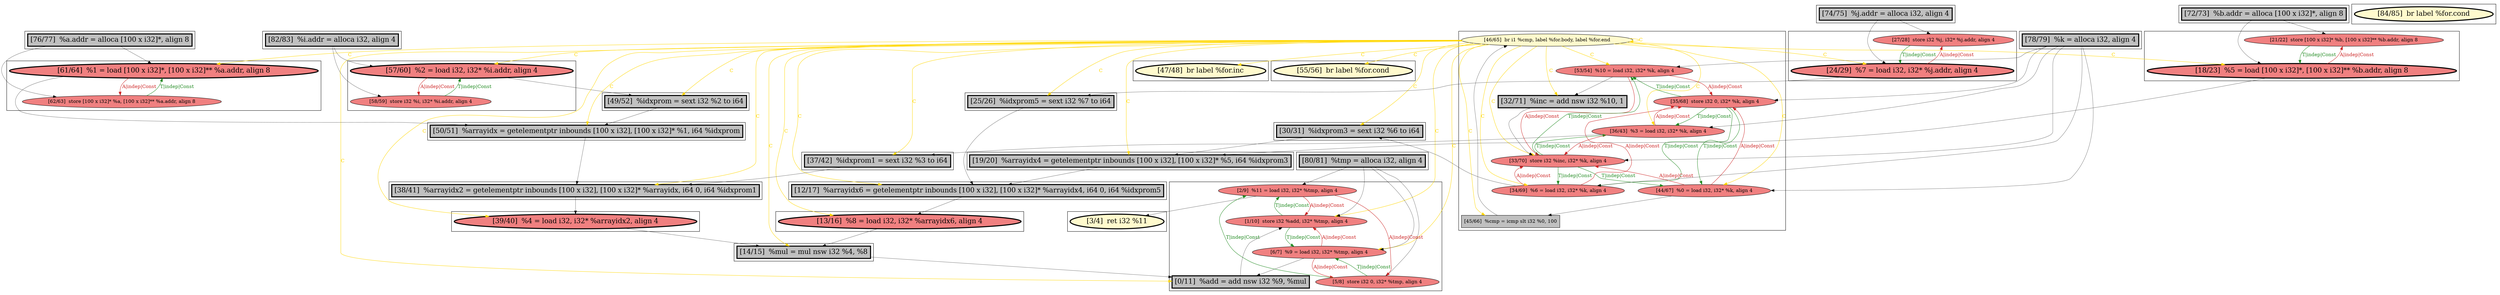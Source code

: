 
digraph G {



node210->node205 [style=solid,color=gold,label="C",penwidth=1.0,fontcolor=gold ]
node178->node179 [style=solid,color=forestgreen,label="T|indep|Const",penwidth=1.0,fontcolor=forestgreen ]
node179->node178 [style=solid,color=firebrick3,label="A|indep|Const",penwidth=1.0,fontcolor=firebrick3 ]
node209->node208 [style=solid,color=forestgreen,label="T|indep|Const",penwidth=1.0,fontcolor=forestgreen ]
node208->node209 [style=solid,color=firebrick3,label="A|indep|Const",penwidth=1.0,fontcolor=firebrick3 ]
node181->node182 [style=solid,color=forestgreen,label="T|indep|Const",penwidth=1.0,fontcolor=forestgreen ]
node182->node181 [style=solid,color=firebrick3,label="A|indep|Const",penwidth=1.0,fontcolor=firebrick3 ]
node212->node209 [style=solid,color=firebrick3,label="A|indep|Const",penwidth=1.0,fontcolor=firebrick3 ]
node209->node212 [style=solid,color=forestgreen,label="T|indep|Const",penwidth=1.0,fontcolor=forestgreen ]
node210->node182 [style=solid,color=gold,label="C",penwidth=1.0,fontcolor=gold ]
node208->node207 [style=solid,color=firebrick3,label="A|indep|Const",penwidth=1.0,fontcolor=firebrick3 ]
node207->node208 [style=solid,color=forestgreen,label="T|indep|Const",penwidth=1.0,fontcolor=forestgreen ]
node195->node173 [style=solid,color=black,label="",penwidth=0.5,fontcolor=black ]
node207->node205 [style=solid,color=forestgreen,label="T|indep|Const",penwidth=1.0,fontcolor=forestgreen ]
node189->node213 [style=solid,color=black,label="",penwidth=0.5,fontcolor=black ]
node197->node196 [style=solid,color=firebrick3,label="A|indep|Const",penwidth=1.0,fontcolor=firebrick3 ]
node196->node197 [style=solid,color=forestgreen,label="T|indep|Const",penwidth=1.0,fontcolor=forestgreen ]
node174->node173 [style=solid,color=forestgreen,label="T|indep|Const",penwidth=1.0,fontcolor=forestgreen ]
node176->node202 [style=solid,color=black,label="",penwidth=0.5,fontcolor=black ]
node193->node194 [style=solid,color=black,label="",penwidth=0.5,fontcolor=black ]
node191->node209 [style=solid,color=black,label="",penwidth=0.5,fontcolor=black ]
node210->node199 [style=solid,color=gold,label="C",penwidth=1.0,fontcolor=gold ]
node210->node175 [style=solid,color=gold,label="C",penwidth=1.0,fontcolor=gold ]
node211->node209 [style=solid,color=firebrick3,label="A|indep|Const",penwidth=1.0,fontcolor=firebrick3 ]
node193->node192 [style=solid,color=firebrick3,label="A|indep|Const",penwidth=1.0,fontcolor=firebrick3 ]
node191->node211 [style=solid,color=black,label="",penwidth=0.5,fontcolor=black ]
node210->node201 [style=solid,color=gold,label="C",penwidth=1.0,fontcolor=gold ]
node212->node207 [style=solid,color=firebrick3,label="A|indep|Const",penwidth=1.0,fontcolor=firebrick3 ]
node210->node193 [style=solid,color=gold,label="C",penwidth=1.0,fontcolor=gold ]
node207->node212 [style=solid,color=forestgreen,label="T|indep|Const",penwidth=1.0,fontcolor=forestgreen ]
node205->node207 [style=solid,color=firebrick3,label="A|indep|Const",penwidth=1.0,fontcolor=firebrick3 ]
node213->node183 [style=solid,color=black,label="",penwidth=0.5,fontcolor=black ]
node210->node208 [style=solid,color=gold,label="C",penwidth=1.0,fontcolor=gold ]
node173->node171 [style=solid,color=firebrick3,label="A|indep|Const",penwidth=1.0,fontcolor=firebrick3 ]
node191->node212 [style=solid,color=black,label="",penwidth=0.5,fontcolor=black ]
node191->node205 [style=solid,color=black,label="",penwidth=0.5,fontcolor=black ]
node182->node180 [style=solid,color=black,label="",penwidth=0.5,fontcolor=black ]
node191->node208 [style=solid,color=black,label="",penwidth=0.5,fontcolor=black ]
node195->node174 [style=solid,color=black,label="",penwidth=0.5,fontcolor=black ]
node171->node175 [style=solid,color=forestgreen,label="T|indep|Const",penwidth=1.0,fontcolor=forestgreen ]
node210->node210 [style=solid,color=gold,label="C",penwidth=1.0,fontcolor=gold ]
node208->node198 [style=solid,color=black,label="",penwidth=0.5,fontcolor=black ]
node198->node184 [style=solid,color=black,label="",penwidth=0.5,fontcolor=black ]
node210->node180 [style=solid,color=gold,label="C",penwidth=1.0,fontcolor=gold ]
node210->node213 [style=solid,color=gold,label="C",penwidth=1.0,fontcolor=gold ]
node210->node177 [style=solid,color=gold,label="C",penwidth=1.0,fontcolor=gold ]
node211->node189 [style=solid,color=black,label="",penwidth=0.5,fontcolor=black ]
node202->node172 [style=solid,color=black,label="",penwidth=0.5,fontcolor=black ]
node197->node203 [style=solid,color=black,label="",penwidth=0.5,fontcolor=black ]
node175->node172 [style=solid,color=black,label="",penwidth=0.5,fontcolor=black ]
node210->node197 [style=solid,color=gold,label="C",penwidth=1.0,fontcolor=gold ]
node210->node179 [style=solid,color=gold,label="C",penwidth=1.0,fontcolor=gold ]
node210->node172 [style=solid,color=gold,label="C",penwidth=1.0,fontcolor=gold ]
node210->node204 [style=solid,color=gold,label="C",penwidth=1.0,fontcolor=gold ]
node172->node174 [style=solid,color=black,label="",penwidth=0.5,fontcolor=black ]
node210->node211 [style=solid,color=gold,label="C",penwidth=1.0,fontcolor=gold ]
node210->node206 [style=solid,color=gold,label="C",penwidth=1.0,fontcolor=gold ]
node210->node194 [style=solid,color=gold,label="C",penwidth=1.0,fontcolor=gold ]
node210->node203 [style=solid,color=gold,label="C",penwidth=1.0,fontcolor=gold ]
node210->node174 [style=solid,color=gold,label="C",penwidth=1.0,fontcolor=gold ]
node203->node194 [style=solid,color=black,label="",penwidth=0.5,fontcolor=black ]
node210->node176 [style=solid,color=gold,label="C",penwidth=1.0,fontcolor=gold ]
node186->node196 [style=solid,color=black,label="",penwidth=0.5,fontcolor=black ]
node183->node202 [style=solid,color=black,label="",penwidth=0.5,fontcolor=black ]
node210->node184 [style=solid,color=gold,label="C",penwidth=1.0,fontcolor=gold ]
node210->node189 [style=solid,color=gold,label="C",penwidth=1.0,fontcolor=gold ]
node205->node206 [style=solid,color=black,label="",penwidth=0.5,fontcolor=black ]
node205->node209 [style=solid,color=firebrick3,label="A|indep|Const",penwidth=1.0,fontcolor=firebrick3 ]
node210->node207 [style=solid,color=gold,label="C",penwidth=1.0,fontcolor=gold ]
node195->node171 [style=solid,color=black,label="",penwidth=0.5,fontcolor=black ]
node200->node179 [style=solid,color=black,label="",penwidth=0.5,fontcolor=black ]
node209->node205 [style=solid,color=forestgreen,label="T|indep|Const",penwidth=1.0,fontcolor=forestgreen ]
node206->node207 [style=solid,color=black,label="",penwidth=0.5,fontcolor=black ]
node187->node192 [style=solid,color=black,label="",penwidth=0.5,fontcolor=black ]
node200->node178 [style=solid,color=black,label="",penwidth=0.5,fontcolor=black ]
node204->node210 [style=solid,color=black,label="",penwidth=0.5,fontcolor=black ]
node173->node190 [style=solid,color=black,label="",penwidth=0.5,fontcolor=black ]
node174->node175 [style=solid,color=forestgreen,label="T|indep|Const",penwidth=1.0,fontcolor=forestgreen ]
node211->node207 [style=solid,color=firebrick3,label="A|indep|Const",penwidth=1.0,fontcolor=firebrick3 ]
node175->node174 [style=solid,color=firebrick3,label="A|indep|Const",penwidth=1.0,fontcolor=firebrick3 ]
node175->node171 [style=solid,color=firebrick3,label="A|indep|Const",penwidth=1.0,fontcolor=firebrick3 ]
node185->node182 [style=solid,color=black,label="",penwidth=0.5,fontcolor=black ]
node185->node181 [style=solid,color=black,label="",penwidth=0.5,fontcolor=black ]
node184->node177 [style=solid,color=black,label="",penwidth=0.5,fontcolor=black ]
node210->node198 [style=solid,color=gold,label="C",penwidth=1.0,fontcolor=gold ]
node186->node197 [style=solid,color=black,label="",penwidth=0.5,fontcolor=black ]
node210->node212 [style=solid,color=gold,label="C",penwidth=1.0,fontcolor=gold ]
node210->node202 [style=solid,color=gold,label="C",penwidth=1.0,fontcolor=gold ]
node191->node207 [style=solid,color=black,label="",penwidth=0.5,fontcolor=black ]
node180->node177 [style=solid,color=black,label="",penwidth=0.5,fontcolor=black ]
node212->node204 [style=solid,color=black,label="",penwidth=0.5,fontcolor=black ]
node195->node175 [style=solid,color=black,label="",penwidth=0.5,fontcolor=black ]
node173->node174 [style=solid,color=firebrick3,label="A|indep|Const",penwidth=1.0,fontcolor=firebrick3 ]
node171->node173 [style=solid,color=forestgreen,label="T|indep|Const",penwidth=1.0,fontcolor=forestgreen ]
node192->node193 [style=solid,color=forestgreen,label="T|indep|Const",penwidth=1.0,fontcolor=forestgreen ]
node194->node213 [style=solid,color=black,label="",penwidth=0.5,fontcolor=black ]
node179->node184 [style=solid,color=black,label="",penwidth=0.5,fontcolor=black ]
node187->node193 [style=solid,color=black,label="",penwidth=0.5,fontcolor=black ]
node177->node176 [style=solid,color=black,label="",penwidth=0.5,fontcolor=black ]
node210->node183 [style=solid,color=gold,label="C",penwidth=1.0,fontcolor=gold ]
node207->node211 [style=solid,color=forestgreen,label="T|indep|Const",penwidth=1.0,fontcolor=forestgreen ]
node209->node211 [style=solid,color=forestgreen,label="T|indep|Const",penwidth=1.0,fontcolor=forestgreen ]


subgraph cluster26 {


node213 [penwidth=3.0,fontsize=20,fillcolor=grey,label="[38/41]  %arrayidx2 = getelementptr inbounds [100 x i32], [100 x i32]* %arrayidx, i64 0, i64 %idxprom1",shape=rectangle,style=filled ]



}

subgraph cluster25 {


node212 [fillcolor=lightcoral,label="[44/67]  %0 = load i32, i32* %k, align 4",shape=ellipse,style=filled ]
node211 [fillcolor=lightcoral,label="[36/43]  %3 = load i32, i32* %k, align 4",shape=ellipse,style=filled ]
node210 [fillcolor=lemonchiffon,label="[46/65]  br i1 %cmp, label %for.body, label %for.end",shape=ellipse,style=filled ]
node205 [fillcolor=lightcoral,label="[53/54]  %10 = load i32, i32* %k, align 4",shape=ellipse,style=filled ]
node204 [fillcolor=grey,label="[45/66]  %cmp = icmp slt i32 %0, 100",shape=rectangle,style=filled ]
node206 [penwidth=3.0,fontsize=20,fillcolor=grey,label="[32/71]  %inc = add nsw i32 %10, 1",shape=rectangle,style=filled ]
node208 [fillcolor=lightcoral,label="[34/69]  %6 = load i32, i32* %k, align 4",shape=ellipse,style=filled ]
node207 [fillcolor=lightcoral,label="[33/70]  store i32 %inc, i32* %k, align 4",shape=ellipse,style=filled ]
node209 [fillcolor=lightcoral,label="[35/68]  store i32 0, i32* %k, align 4",shape=ellipse,style=filled ]



}

subgraph cluster24 {


node203 [penwidth=3.0,fontsize=20,fillcolor=grey,label="[49/52]  %idxprom = sext i32 %2 to i64",shape=rectangle,style=filled ]



}

subgraph cluster22 {


node201 [penwidth=3.0,fontsize=20,fillcolor=lemonchiffon,label="[55/56]  br label %for.cond",shape=ellipse,style=filled ]



}

subgraph cluster20 {


node199 [penwidth=3.0,fontsize=20,fillcolor=lemonchiffon,label="[47/48]  br label %for.inc",shape=ellipse,style=filled ]



}

subgraph cluster18 {


node197 [penwidth=3.0,fontsize=20,fillcolor=lightcoral,label="[57/60]  %2 = load i32, i32* %i.addr, align 4",shape=ellipse,style=filled ]
node196 [fillcolor=lightcoral,label="[58/59]  store i32 %i, i32* %i.addr, align 4",shape=ellipse,style=filled ]



}

subgraph cluster16 {


node194 [penwidth=3.0,fontsize=20,fillcolor=grey,label="[50/51]  %arrayidx = getelementptr inbounds [100 x i32], [100 x i32]* %1, i64 %idxprom",shape=rectangle,style=filled ]



}

subgraph cluster17 {


node195 [penwidth=3.0,fontsize=20,fillcolor=grey,label="[80/81]  %tmp = alloca i32, align 4",shape=rectangle,style=filled ]



}

subgraph cluster4 {


node180 [penwidth=3.0,fontsize=20,fillcolor=grey,label="[25/26]  %idxprom5 = sext i32 %7 to i64",shape=rectangle,style=filled ]



}

subgraph cluster3 {


node179 [penwidth=3.0,fontsize=20,fillcolor=lightcoral,label="[18/23]  %5 = load [100 x i32]*, [100 x i32]** %b.addr, align 8",shape=ellipse,style=filled ]
node178 [fillcolor=lightcoral,label="[21/22]  store [100 x i32]* %b, [100 x i32]** %b.addr, align 8",shape=ellipse,style=filled ]



}

subgraph cluster2 {


node177 [penwidth=3.0,fontsize=20,fillcolor=grey,label="[12/17]  %arrayidx6 = getelementptr inbounds [100 x i32], [100 x i32]* %arrayidx4, i64 0, i64 %idxprom5",shape=rectangle,style=filled ]



}

subgraph cluster1 {


node176 [penwidth=3.0,fontsize=20,fillcolor=lightcoral,label="[13/16]  %8 = load i32, i32* %arrayidx6, align 4",shape=ellipse,style=filled ]



}

subgraph cluster12 {


node189 [penwidth=3.0,fontsize=20,fillcolor=grey,label="[37/42]  %idxprom1 = sext i32 %3 to i64",shape=rectangle,style=filled ]



}

subgraph cluster5 {


node182 [penwidth=3.0,fontsize=20,fillcolor=lightcoral,label="[24/29]  %7 = load i32, i32* %j.addr, align 4",shape=ellipse,style=filled ]
node181 [fillcolor=lightcoral,label="[27/28]  store i32 %j, i32* %j.addr, align 4",shape=ellipse,style=filled ]



}

subgraph cluster0 {


node175 [fillcolor=lightcoral,label="[6/7]  %9 = load i32, i32* %tmp, align 4",shape=ellipse,style=filled ]
node174 [fillcolor=lightcoral,label="[1/10]  store i32 %add, i32* %tmp, align 4",shape=ellipse,style=filled ]
node173 [fillcolor=lightcoral,label="[2/9]  %11 = load i32, i32* %tmp, align 4",shape=ellipse,style=filled ]
node171 [fillcolor=lightcoral,label="[5/8]  store i32 0, i32* %tmp, align 4",shape=ellipse,style=filled ]
node172 [penwidth=3.0,fontsize=20,fillcolor=grey,label="[0/11]  %add = add nsw i32 %9, %mul",shape=rectangle,style=filled ]



}

subgraph cluster6 {


node183 [penwidth=3.0,fontsize=20,fillcolor=lightcoral,label="[39/40]  %4 = load i32, i32* %arrayidx2, align 4",shape=ellipse,style=filled ]



}

subgraph cluster14 {


node191 [penwidth=3.0,fontsize=20,fillcolor=grey,label="[78/79]  %k = alloca i32, align 4",shape=rectangle,style=filled ]



}

subgraph cluster7 {


node184 [penwidth=3.0,fontsize=20,fillcolor=grey,label="[19/20]  %arrayidx4 = getelementptr inbounds [100 x i32], [100 x i32]* %5, i64 %idxprom3",shape=rectangle,style=filled ]



}

subgraph cluster23 {


node202 [penwidth=3.0,fontsize=20,fillcolor=grey,label="[14/15]  %mul = mul nsw i32 %4, %8",shape=rectangle,style=filled ]



}

subgraph cluster8 {


node185 [penwidth=3.0,fontsize=20,fillcolor=grey,label="[74/75]  %j.addr = alloca i32, align 4",shape=rectangle,style=filled ]



}

subgraph cluster21 {


node200 [penwidth=3.0,fontsize=20,fillcolor=grey,label="[72/73]  %b.addr = alloca [100 x i32]*, align 8",shape=rectangle,style=filled ]



}

subgraph cluster9 {


node186 [penwidth=3.0,fontsize=20,fillcolor=grey,label="[82/83]  %i.addr = alloca i32, align 4",shape=rectangle,style=filled ]



}

subgraph cluster19 {


node198 [penwidth=3.0,fontsize=20,fillcolor=grey,label="[30/31]  %idxprom3 = sext i32 %6 to i64",shape=rectangle,style=filled ]



}

subgraph cluster10 {


node187 [penwidth=3.0,fontsize=20,fillcolor=grey,label="[76/77]  %a.addr = alloca [100 x i32]*, align 8",shape=rectangle,style=filled ]



}

subgraph cluster11 {


node188 [penwidth=3.0,fontsize=20,fillcolor=lemonchiffon,label="[84/85]  br label %for.cond",shape=ellipse,style=filled ]



}

subgraph cluster13 {


node190 [penwidth=3.0,fontsize=20,fillcolor=lemonchiffon,label="[3/4]  ret i32 %11",shape=ellipse,style=filled ]



}

subgraph cluster15 {


node193 [penwidth=3.0,fontsize=20,fillcolor=lightcoral,label="[61/64]  %1 = load [100 x i32]*, [100 x i32]** %a.addr, align 8",shape=ellipse,style=filled ]
node192 [fillcolor=lightcoral,label="[62/63]  store [100 x i32]* %a, [100 x i32]** %a.addr, align 8",shape=ellipse,style=filled ]



}

}
